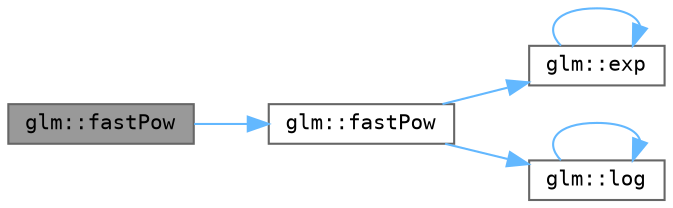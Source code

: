 digraph "glm::fastPow"
{
 // LATEX_PDF_SIZE
  bgcolor="transparent";
  edge [fontname=Terminal,fontsize=10,labelfontname=Helvetica,labelfontsize=10];
  node [fontname=Terminal,fontsize=10,shape=box,height=0.2,width=0.4];
  rankdir="LR";
  Node1 [label="glm::fastPow",height=0.2,width=0.4,color="gray40", fillcolor="grey60", style="filled", fontcolor="black",tooltip=" "];
  Node1 -> Node2 [color="steelblue1",style="solid"];
  Node2 [label="glm::fastPow",height=0.2,width=0.4,color="grey40", fillcolor="white", style="filled",URL="$group__gtx__fast__exponential.html#ga5340e98a11fcbbd936ba6e983a154d50",tooltip=" "];
  Node2 -> Node3 [color="steelblue1",style="solid"];
  Node3 [label="glm::exp",height=0.2,width=0.4,color="grey40", fillcolor="white", style="filled",URL="$group__core__func__exponential.html#gaf6342f49d902286a599ceb86036236ce",tooltip=" "];
  Node3 -> Node3 [color="steelblue1",style="solid"];
  Node2 -> Node4 [color="steelblue1",style="solid"];
  Node4 [label="glm::log",height=0.2,width=0.4,color="grey40", fillcolor="white", style="filled",URL="$group__core__func__exponential.html#gad26901b9f2fdd30612867a8dcfa73fbc",tooltip=" "];
  Node4 -> Node4 [color="steelblue1",style="solid"];
}
